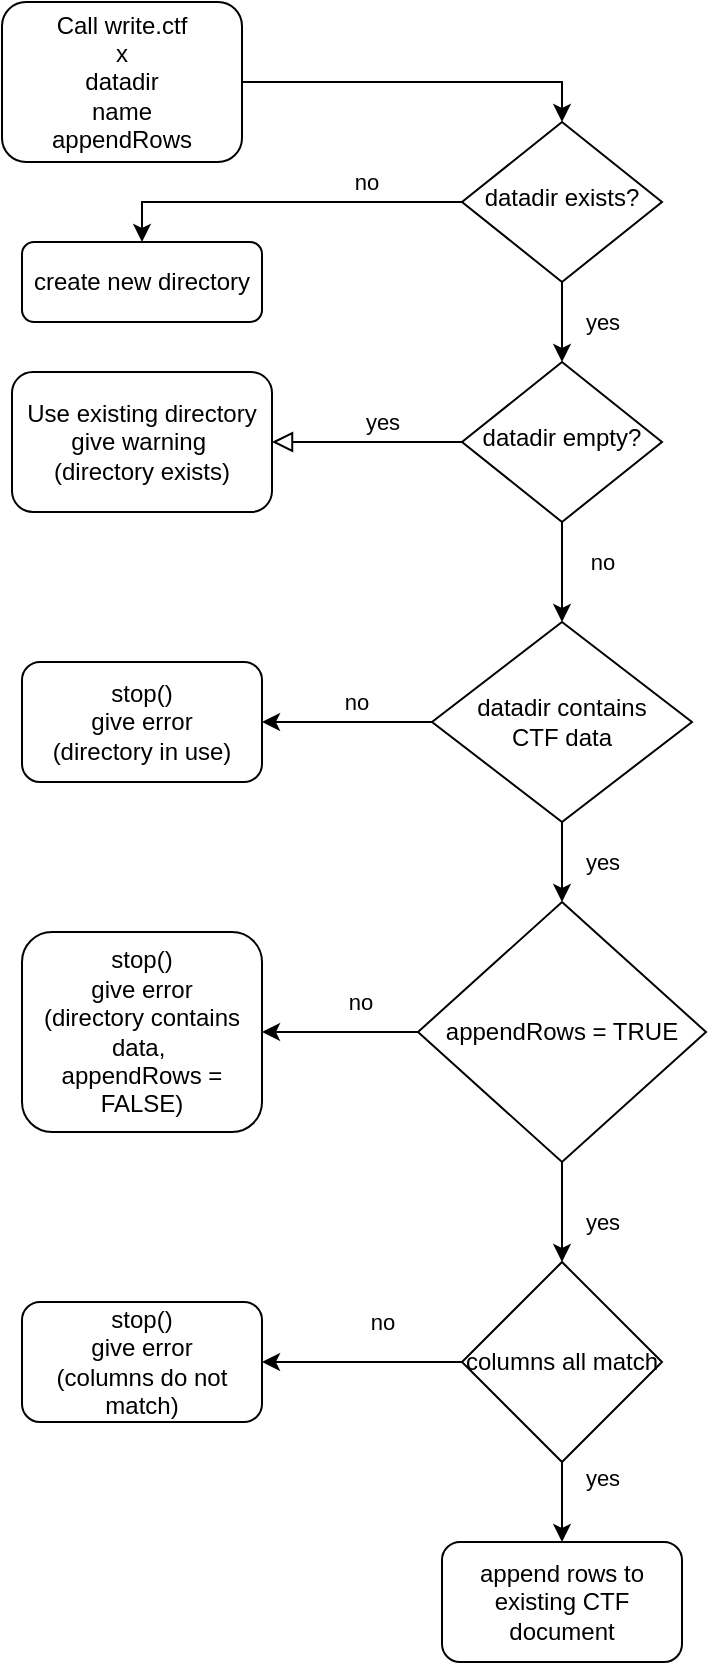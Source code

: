 <mxfile version="24.6.5" type="device">
  <diagram id="C5RBs43oDa-KdzZeNtuy" name="Page-1">
    <mxGraphModel dx="1434" dy="782" grid="1" gridSize="10" guides="1" tooltips="1" connect="1" arrows="1" fold="1" page="1" pageScale="1" pageWidth="827" pageHeight="1169" math="0" shadow="0">
      <root>
        <mxCell id="WIyWlLk6GJQsqaUBKTNV-0" />
        <mxCell id="WIyWlLk6GJQsqaUBKTNV-1" parent="WIyWlLk6GJQsqaUBKTNV-0" />
        <mxCell id="tBWZHlkWLd6Vv-ikyUsl-2" style="edgeStyle=orthogonalEdgeStyle;rounded=0;orthogonalLoop=1;jettySize=auto;html=1;entryX=0.5;entryY=0;entryDx=0;entryDy=0;" parent="WIyWlLk6GJQsqaUBKTNV-1" source="WIyWlLk6GJQsqaUBKTNV-3" target="WIyWlLk6GJQsqaUBKTNV-6" edge="1">
          <mxGeometry relative="1" as="geometry" />
        </mxCell>
        <mxCell id="WIyWlLk6GJQsqaUBKTNV-3" value="&lt;div&gt;Call write.ctf&lt;/div&gt;&lt;div&gt;x&lt;/div&gt;&lt;div&gt;datadir&lt;/div&gt;&lt;div&gt;name&lt;/div&gt;&lt;div&gt;appendRows&lt;br&gt;&lt;/div&gt;" style="rounded=1;whiteSpace=wrap;html=1;fontSize=12;glass=0;strokeWidth=1;shadow=0;" parent="WIyWlLk6GJQsqaUBKTNV-1" vertex="1">
          <mxGeometry x="30" y="20" width="120" height="80" as="geometry" />
        </mxCell>
        <mxCell id="tBWZHlkWLd6Vv-ikyUsl-0" value="no" style="edgeStyle=orthogonalEdgeStyle;rounded=0;orthogonalLoop=1;jettySize=auto;html=1;entryX=0.5;entryY=0;entryDx=0;entryDy=0;" parent="WIyWlLk6GJQsqaUBKTNV-1" source="WIyWlLk6GJQsqaUBKTNV-6" target="WIyWlLk6GJQsqaUBKTNV-7" edge="1">
          <mxGeometry x="-0.467" y="-10" relative="1" as="geometry">
            <mxPoint as="offset" />
          </mxGeometry>
        </mxCell>
        <mxCell id="tBWZHlkWLd6Vv-ikyUsl-1" value="yes" style="edgeStyle=orthogonalEdgeStyle;rounded=0;orthogonalLoop=1;jettySize=auto;html=1;entryX=0.5;entryY=0;entryDx=0;entryDy=0;" parent="WIyWlLk6GJQsqaUBKTNV-1" source="WIyWlLk6GJQsqaUBKTNV-6" target="WIyWlLk6GJQsqaUBKTNV-10" edge="1">
          <mxGeometry y="20" relative="1" as="geometry">
            <mxPoint as="offset" />
          </mxGeometry>
        </mxCell>
        <mxCell id="WIyWlLk6GJQsqaUBKTNV-6" value="datadir exists?" style="rhombus;whiteSpace=wrap;html=1;shadow=0;fontFamily=Helvetica;fontSize=12;align=center;strokeWidth=1;spacing=6;spacingTop=-4;" parent="WIyWlLk6GJQsqaUBKTNV-1" vertex="1">
          <mxGeometry x="260" y="80" width="100" height="80" as="geometry" />
        </mxCell>
        <mxCell id="WIyWlLk6GJQsqaUBKTNV-7" value="create new directory" style="rounded=1;whiteSpace=wrap;html=1;fontSize=12;glass=0;strokeWidth=1;shadow=0;" parent="WIyWlLk6GJQsqaUBKTNV-1" vertex="1">
          <mxGeometry x="40" y="140" width="120" height="40" as="geometry" />
        </mxCell>
        <mxCell id="WIyWlLk6GJQsqaUBKTNV-9" value="yes" style="edgeStyle=orthogonalEdgeStyle;rounded=0;html=1;jettySize=auto;orthogonalLoop=1;fontSize=11;endArrow=block;endFill=0;endSize=8;strokeWidth=1;shadow=0;labelBackgroundColor=none;" parent="WIyWlLk6GJQsqaUBKTNV-1" source="WIyWlLk6GJQsqaUBKTNV-10" target="WIyWlLk6GJQsqaUBKTNV-12" edge="1">
          <mxGeometry x="-0.158" y="-10" relative="1" as="geometry">
            <mxPoint as="offset" />
          </mxGeometry>
        </mxCell>
        <mxCell id="tBWZHlkWLd6Vv-ikyUsl-5" value="no" style="edgeStyle=orthogonalEdgeStyle;rounded=0;orthogonalLoop=1;jettySize=auto;html=1;entryX=0.5;entryY=0;entryDx=0;entryDy=0;" parent="WIyWlLk6GJQsqaUBKTNV-1" source="WIyWlLk6GJQsqaUBKTNV-10" target="X_z9XTwa_fMeMTgMtoYH-1" edge="1">
          <mxGeometry x="-0.2" y="20" relative="1" as="geometry">
            <mxPoint as="offset" />
          </mxGeometry>
        </mxCell>
        <mxCell id="WIyWlLk6GJQsqaUBKTNV-10" value="datadir empty?" style="rhombus;whiteSpace=wrap;html=1;shadow=0;fontFamily=Helvetica;fontSize=12;align=center;strokeWidth=1;spacing=6;spacingTop=-4;" parent="WIyWlLk6GJQsqaUBKTNV-1" vertex="1">
          <mxGeometry x="260" y="200" width="100" height="80" as="geometry" />
        </mxCell>
        <mxCell id="WIyWlLk6GJQsqaUBKTNV-12" value="&lt;div&gt;Use existing directory&lt;/div&gt;&lt;div&gt;give warning&amp;nbsp;&lt;/div&gt;&lt;div&gt;(directory exists)&lt;br&gt;&lt;/div&gt;" style="rounded=1;whiteSpace=wrap;html=1;fontSize=12;glass=0;strokeWidth=1;shadow=0;" parent="WIyWlLk6GJQsqaUBKTNV-1" vertex="1">
          <mxGeometry x="35" y="205" width="130" height="70" as="geometry" />
        </mxCell>
        <mxCell id="X_z9XTwa_fMeMTgMtoYH-18" value="yes" style="edgeStyle=orthogonalEdgeStyle;rounded=0;orthogonalLoop=1;jettySize=auto;html=1;exitX=0.5;exitY=1;exitDx=0;exitDy=0;" parent="WIyWlLk6GJQsqaUBKTNV-1" source="X_z9XTwa_fMeMTgMtoYH-1" target="X_z9XTwa_fMeMTgMtoYH-8" edge="1">
          <mxGeometry y="20" relative="1" as="geometry">
            <mxPoint as="offset" />
          </mxGeometry>
        </mxCell>
        <mxCell id="tBWZHlkWLd6Vv-ikyUsl-6" value="no" style="edgeStyle=orthogonalEdgeStyle;rounded=0;orthogonalLoop=1;jettySize=auto;html=1;entryX=1;entryY=0.5;entryDx=0;entryDy=0;" parent="WIyWlLk6GJQsqaUBKTNV-1" source="X_z9XTwa_fMeMTgMtoYH-1" target="X_z9XTwa_fMeMTgMtoYH-19" edge="1">
          <mxGeometry x="-0.105" y="-10" relative="1" as="geometry">
            <mxPoint as="offset" />
          </mxGeometry>
        </mxCell>
        <mxCell id="X_z9XTwa_fMeMTgMtoYH-1" value="&lt;div&gt;datadir contains&lt;/div&gt;&lt;div&gt;CTF data&lt;/div&gt;" style="rhombus;whiteSpace=wrap;html=1;" parent="WIyWlLk6GJQsqaUBKTNV-1" vertex="1">
          <mxGeometry x="245" y="330" width="130" height="100" as="geometry" />
        </mxCell>
        <mxCell id="X_z9XTwa_fMeMTgMtoYH-3" value="&lt;div&gt;stop()&lt;/div&gt;&lt;div&gt;give error&lt;/div&gt;&lt;div&gt;(directory contains data,&amp;nbsp;&lt;/div&gt;&lt;div&gt;appendRows = FALSE)&lt;br&gt;&lt;/div&gt;" style="rounded=1;whiteSpace=wrap;html=1;" parent="WIyWlLk6GJQsqaUBKTNV-1" vertex="1">
          <mxGeometry x="40" y="485" width="120" height="100" as="geometry" />
        </mxCell>
        <mxCell id="X_z9XTwa_fMeMTgMtoYH-7" value="append rows to existing CTF document" style="rounded=1;whiteSpace=wrap;html=1;" parent="WIyWlLk6GJQsqaUBKTNV-1" vertex="1">
          <mxGeometry x="250" y="790" width="120" height="60" as="geometry" />
        </mxCell>
        <mxCell id="X_z9XTwa_fMeMTgMtoYH-12" value="yes" style="edgeStyle=orthogonalEdgeStyle;rounded=0;orthogonalLoop=1;jettySize=auto;html=1;entryX=0.5;entryY=0;entryDx=0;entryDy=0;exitX=0.5;exitY=1;exitDx=0;exitDy=0;" parent="WIyWlLk6GJQsqaUBKTNV-1" source="X_z9XTwa_fMeMTgMtoYH-8" target="X_z9XTwa_fMeMTgMtoYH-14" edge="1">
          <mxGeometry x="0.556" y="20" relative="1" as="geometry">
            <mxPoint x="430" y="510" as="targetPoint" />
            <Array as="points">
              <mxPoint x="310" y="580" />
              <mxPoint x="310" y="580" />
            </Array>
            <mxPoint as="offset" />
          </mxGeometry>
        </mxCell>
        <mxCell id="X_z9XTwa_fMeMTgMtoYH-13" value="no" style="edgeStyle=orthogonalEdgeStyle;rounded=0;orthogonalLoop=1;jettySize=auto;html=1;entryX=1;entryY=0.5;entryDx=0;entryDy=0;" parent="WIyWlLk6GJQsqaUBKTNV-1" source="X_z9XTwa_fMeMTgMtoYH-8" target="X_z9XTwa_fMeMTgMtoYH-3" edge="1">
          <mxGeometry x="-0.25" y="-15" relative="1" as="geometry">
            <mxPoint as="offset" />
          </mxGeometry>
        </mxCell>
        <mxCell id="X_z9XTwa_fMeMTgMtoYH-8" value="&lt;div&gt;appendRows = TRUE &lt;br&gt;&lt;/div&gt;" style="rhombus;whiteSpace=wrap;html=1;" parent="WIyWlLk6GJQsqaUBKTNV-1" vertex="1">
          <mxGeometry x="238" y="470" width="144" height="130" as="geometry" />
        </mxCell>
        <mxCell id="X_z9XTwa_fMeMTgMtoYH-15" value="yes" style="edgeStyle=orthogonalEdgeStyle;rounded=0;orthogonalLoop=1;jettySize=auto;html=1;exitX=0.5;exitY=1;exitDx=0;exitDy=0;" parent="WIyWlLk6GJQsqaUBKTNV-1" source="X_z9XTwa_fMeMTgMtoYH-14" edge="1">
          <mxGeometry x="-0.6" y="20" relative="1" as="geometry">
            <Array as="points">
              <mxPoint x="310" y="770" />
              <mxPoint x="310" y="770" />
            </Array>
            <mxPoint as="offset" />
            <mxPoint x="310" y="790" as="targetPoint" />
          </mxGeometry>
        </mxCell>
        <mxCell id="X_z9XTwa_fMeMTgMtoYH-16" value="no" style="edgeStyle=orthogonalEdgeStyle;rounded=0;orthogonalLoop=1;jettySize=auto;html=1;entryX=1;entryY=0.5;entryDx=0;entryDy=0;" parent="WIyWlLk6GJQsqaUBKTNV-1" source="X_z9XTwa_fMeMTgMtoYH-14" target="X_z9XTwa_fMeMTgMtoYH-17" edge="1">
          <mxGeometry x="-0.2" y="-20" relative="1" as="geometry">
            <mxPoint x="290" y="680" as="targetPoint" />
            <mxPoint as="offset" />
          </mxGeometry>
        </mxCell>
        <mxCell id="X_z9XTwa_fMeMTgMtoYH-14" value="columns all match" style="rhombus;whiteSpace=wrap;html=1;" parent="WIyWlLk6GJQsqaUBKTNV-1" vertex="1">
          <mxGeometry x="260" y="650" width="100" height="100" as="geometry" />
        </mxCell>
        <mxCell id="X_z9XTwa_fMeMTgMtoYH-17" value="&lt;div&gt;stop()&lt;/div&gt;&lt;div&gt;give error&lt;/div&gt;&lt;div&gt;(columns do not match)&lt;br&gt;&lt;/div&gt;" style="rounded=1;whiteSpace=wrap;html=1;" parent="WIyWlLk6GJQsqaUBKTNV-1" vertex="1">
          <mxGeometry x="40" y="670" width="120" height="60" as="geometry" />
        </mxCell>
        <mxCell id="X_z9XTwa_fMeMTgMtoYH-19" value="&lt;div&gt;stop()&lt;/div&gt;&lt;div&gt;give error&lt;/div&gt;&lt;div&gt;(directory in use)&lt;br&gt;&lt;/div&gt;" style="rounded=1;whiteSpace=wrap;html=1;" parent="WIyWlLk6GJQsqaUBKTNV-1" vertex="1">
          <mxGeometry x="40" y="350" width="120" height="60" as="geometry" />
        </mxCell>
      </root>
    </mxGraphModel>
  </diagram>
</mxfile>
